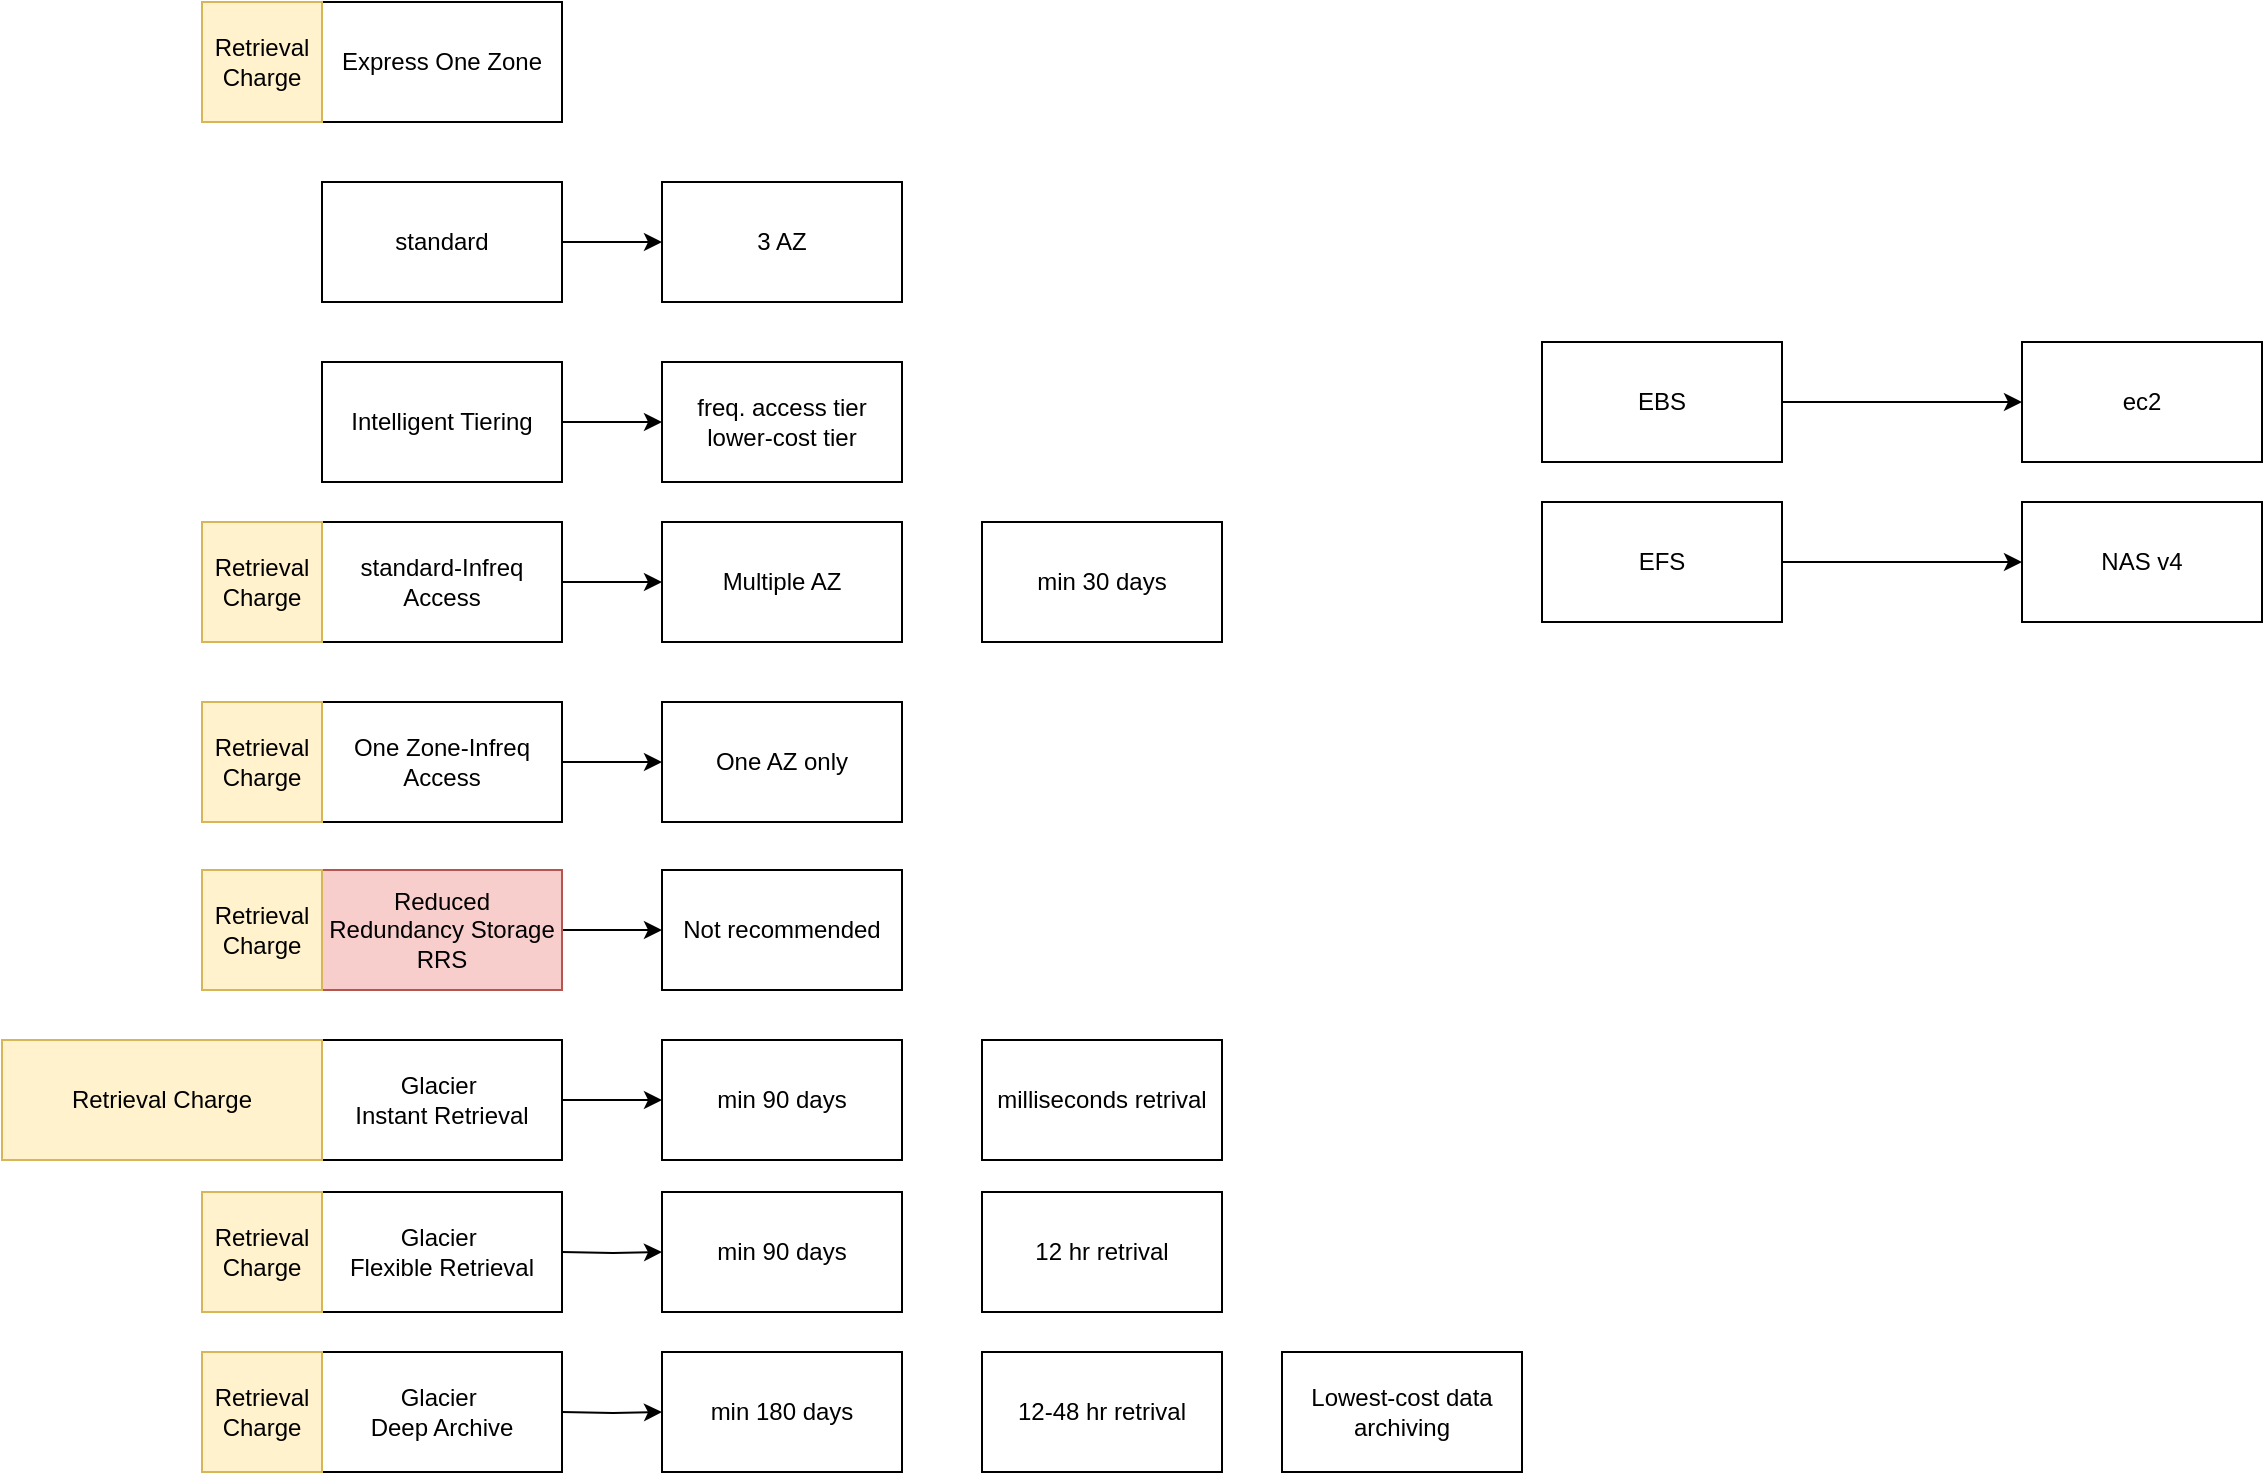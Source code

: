 <mxfile version="24.8.3" pages="3">
  <diagram name="S3" id="NUI4hM4tszNIx6ZBqlHi">
    <mxGraphModel dx="2261" dy="772" grid="1" gridSize="10" guides="1" tooltips="1" connect="1" arrows="1" fold="1" page="1" pageScale="1" pageWidth="827" pageHeight="1169" math="0" shadow="0">
      <root>
        <mxCell id="0" />
        <mxCell id="1" parent="0" />
        <mxCell id="0AG7UvMi_JRd-4SCO787-3" style="edgeStyle=orthogonalEdgeStyle;rounded=0;orthogonalLoop=1;jettySize=auto;html=1;entryX=0;entryY=0.5;entryDx=0;entryDy=0;" parent="1" source="elhGvLy1oSMoWto0bze5-1" target="0AG7UvMi_JRd-4SCO787-2" edge="1">
          <mxGeometry relative="1" as="geometry" />
        </mxCell>
        <mxCell id="elhGvLy1oSMoWto0bze5-1" value="standard" style="rounded=0;whiteSpace=wrap;html=1;" parent="1" vertex="1">
          <mxGeometry x="150" y="190" width="120" height="60" as="geometry" />
        </mxCell>
        <mxCell id="elhGvLy1oSMoWto0bze5-13" style="edgeStyle=orthogonalEdgeStyle;rounded=0;orthogonalLoop=1;jettySize=auto;html=1;" parent="1" source="elhGvLy1oSMoWto0bze5-2" target="elhGvLy1oSMoWto0bze5-12" edge="1">
          <mxGeometry relative="1" as="geometry" />
        </mxCell>
        <mxCell id="elhGvLy1oSMoWto0bze5-2" value="Intelligent Tiering" style="rounded=0;whiteSpace=wrap;html=1;" parent="1" vertex="1">
          <mxGeometry x="150" y="280" width="120" height="60" as="geometry" />
        </mxCell>
        <mxCell id="elhGvLy1oSMoWto0bze5-11" style="edgeStyle=orthogonalEdgeStyle;rounded=0;orthogonalLoop=1;jettySize=auto;html=1;" parent="1" source="elhGvLy1oSMoWto0bze5-4" target="elhGvLy1oSMoWto0bze5-10" edge="1">
          <mxGeometry relative="1" as="geometry" />
        </mxCell>
        <mxCell id="elhGvLy1oSMoWto0bze5-4" value="standard-Infreq Access" style="rounded=0;whiteSpace=wrap;html=1;" parent="1" vertex="1">
          <mxGeometry x="150" y="360" width="120" height="60" as="geometry" />
        </mxCell>
        <mxCell id="elhGvLy1oSMoWto0bze5-7" style="edgeStyle=orthogonalEdgeStyle;rounded=0;orthogonalLoop=1;jettySize=auto;html=1;" parent="1" source="elhGvLy1oSMoWto0bze5-5" target="elhGvLy1oSMoWto0bze5-6" edge="1">
          <mxGeometry relative="1" as="geometry" />
        </mxCell>
        <mxCell id="elhGvLy1oSMoWto0bze5-5" value="One Zone-Infreq Access" style="rounded=0;whiteSpace=wrap;html=1;" parent="1" vertex="1">
          <mxGeometry x="150" y="450" width="120" height="60" as="geometry" />
        </mxCell>
        <mxCell id="elhGvLy1oSMoWto0bze5-6" value="One AZ only" style="rounded=0;whiteSpace=wrap;html=1;" parent="1" vertex="1">
          <mxGeometry x="320" y="450" width="120" height="60" as="geometry" />
        </mxCell>
        <mxCell id="elhGvLy1oSMoWto0bze5-10" value="Multiple AZ" style="rounded=0;whiteSpace=wrap;html=1;" parent="1" vertex="1">
          <mxGeometry x="320" y="360" width="120" height="60" as="geometry" />
        </mxCell>
        <mxCell id="elhGvLy1oSMoWto0bze5-12" value="freq. access tier&lt;div&gt;lower-cost tier&lt;/div&gt;" style="rounded=0;whiteSpace=wrap;html=1;" parent="1" vertex="1">
          <mxGeometry x="320" y="280" width="120" height="60" as="geometry" />
        </mxCell>
        <mxCell id="elhGvLy1oSMoWto0bze5-16" style="edgeStyle=orthogonalEdgeStyle;rounded=0;orthogonalLoop=1;jettySize=auto;html=1;" parent="1" source="elhGvLy1oSMoWto0bze5-14" target="elhGvLy1oSMoWto0bze5-15" edge="1">
          <mxGeometry relative="1" as="geometry" />
        </mxCell>
        <mxCell id="elhGvLy1oSMoWto0bze5-14" value="Reduced Redundancy Storage&lt;div&gt;RRS&lt;/div&gt;" style="rounded=0;whiteSpace=wrap;html=1;fillColor=#f8cecc;strokeColor=#b85450;" parent="1" vertex="1">
          <mxGeometry x="150" y="534" width="120" height="60" as="geometry" />
        </mxCell>
        <mxCell id="elhGvLy1oSMoWto0bze5-15" value="Not recommended" style="rounded=0;whiteSpace=wrap;html=1;" parent="1" vertex="1">
          <mxGeometry x="320" y="534" width="120" height="60" as="geometry" />
        </mxCell>
        <mxCell id="elhGvLy1oSMoWto0bze5-19" style="edgeStyle=orthogonalEdgeStyle;rounded=0;orthogonalLoop=1;jettySize=auto;html=1;" parent="1" source="elhGvLy1oSMoWto0bze5-17" target="elhGvLy1oSMoWto0bze5-18" edge="1">
          <mxGeometry relative="1" as="geometry" />
        </mxCell>
        <mxCell id="elhGvLy1oSMoWto0bze5-17" value="Glacier&amp;nbsp;&lt;div&gt;Instant Retrieval&lt;/div&gt;" style="rounded=0;whiteSpace=wrap;html=1;" parent="1" vertex="1">
          <mxGeometry x="150" y="619" width="120" height="60" as="geometry" />
        </mxCell>
        <mxCell id="elhGvLy1oSMoWto0bze5-18" value="min 90 days" style="rounded=0;whiteSpace=wrap;html=1;" parent="1" vertex="1">
          <mxGeometry x="320" y="619" width="120" height="60" as="geometry" />
        </mxCell>
        <mxCell id="elhGvLy1oSMoWto0bze5-20" value="Glacier&amp;nbsp;&lt;div&gt;Flexible Retrieval&lt;/div&gt;" style="rounded=0;whiteSpace=wrap;html=1;" parent="1" vertex="1">
          <mxGeometry x="150" y="695" width="120" height="60" as="geometry" />
        </mxCell>
        <mxCell id="elhGvLy1oSMoWto0bze5-21" value="Glacier&amp;nbsp;&lt;div&gt;Deep Archive&lt;/div&gt;" style="rounded=0;whiteSpace=wrap;html=1;" parent="1" vertex="1">
          <mxGeometry x="150" y="775" width="120" height="60" as="geometry" />
        </mxCell>
        <mxCell id="elhGvLy1oSMoWto0bze5-22" style="edgeStyle=orthogonalEdgeStyle;rounded=0;orthogonalLoop=1;jettySize=auto;html=1;" parent="1" target="elhGvLy1oSMoWto0bze5-23" edge="1">
          <mxGeometry relative="1" as="geometry">
            <mxPoint x="270" y="805" as="sourcePoint" />
          </mxGeometry>
        </mxCell>
        <mxCell id="elhGvLy1oSMoWto0bze5-23" value="min 180 days" style="rounded=0;whiteSpace=wrap;html=1;" parent="1" vertex="1">
          <mxGeometry x="320" y="775" width="120" height="60" as="geometry" />
        </mxCell>
        <mxCell id="elhGvLy1oSMoWto0bze5-26" style="edgeStyle=orthogonalEdgeStyle;rounded=0;orthogonalLoop=1;jettySize=auto;html=1;" parent="1" target="elhGvLy1oSMoWto0bze5-27" edge="1">
          <mxGeometry relative="1" as="geometry">
            <mxPoint x="270" y="725" as="sourcePoint" />
          </mxGeometry>
        </mxCell>
        <mxCell id="elhGvLy1oSMoWto0bze5-27" value="min 90 days" style="rounded=0;whiteSpace=wrap;html=1;" parent="1" vertex="1">
          <mxGeometry x="320" y="695" width="120" height="60" as="geometry" />
        </mxCell>
        <mxCell id="elhGvLy1oSMoWto0bze5-28" value="Lowest-cost data archiving" style="rounded=0;whiteSpace=wrap;html=1;" parent="1" vertex="1">
          <mxGeometry x="630" y="775" width="120" height="60" as="geometry" />
        </mxCell>
        <mxCell id="elhGvLy1oSMoWto0bze5-39" value="Express One Zone" style="rounded=0;whiteSpace=wrap;html=1;" parent="1" vertex="1">
          <mxGeometry x="150" y="100" width="120" height="60" as="geometry" />
        </mxCell>
        <mxCell id="elhGvLy1oSMoWto0bze5-41" value="Retrieval Charge" style="whiteSpace=wrap;html=1;aspect=fixed;fillColor=#fff2cc;strokeColor=#d6b656;" parent="1" vertex="1">
          <mxGeometry x="90" y="100" width="60" height="60" as="geometry" />
        </mxCell>
        <mxCell id="elhGvLy1oSMoWto0bze5-42" value="Retrieval Charge" style="whiteSpace=wrap;html=1;aspect=fixed;fillColor=#fff2cc;strokeColor=#d6b656;" parent="1" vertex="1">
          <mxGeometry x="90" y="360" width="60" height="60" as="geometry" />
        </mxCell>
        <mxCell id="elhGvLy1oSMoWto0bze5-44" value="Retrieval Charge" style="whiteSpace=wrap;html=1;aspect=fixed;fillColor=#fff2cc;strokeColor=#d6b656;" parent="1" vertex="1">
          <mxGeometry x="90" y="450" width="60" height="60" as="geometry" />
        </mxCell>
        <mxCell id="elhGvLy1oSMoWto0bze5-45" value="Retrieval Charge" style="whiteSpace=wrap;html=1;aspect=fixed;fillColor=#fff2cc;strokeColor=#d6b656;" parent="1" vertex="1">
          <mxGeometry x="90" y="534" width="60" height="60" as="geometry" />
        </mxCell>
        <mxCell id="elhGvLy1oSMoWto0bze5-46" value="Retrieval Charge" style="whiteSpace=wrap;html=1;fillColor=#fff2cc;strokeColor=#d6b656;" parent="1" vertex="1">
          <mxGeometry x="-10" y="619" width="160" height="60" as="geometry" />
        </mxCell>
        <mxCell id="elhGvLy1oSMoWto0bze5-47" value="Retrieval Charge" style="whiteSpace=wrap;html=1;aspect=fixed;fillColor=#fff2cc;strokeColor=#d6b656;" parent="1" vertex="1">
          <mxGeometry x="90" y="695" width="60" height="60" as="geometry" />
        </mxCell>
        <mxCell id="elhGvLy1oSMoWto0bze5-48" value="Retrieval Charge" style="whiteSpace=wrap;html=1;aspect=fixed;fillColor=#fff2cc;strokeColor=#d6b656;" parent="1" vertex="1">
          <mxGeometry x="90" y="775" width="60" height="60" as="geometry" />
        </mxCell>
        <mxCell id="0AG7UvMi_JRd-4SCO787-1" value="12-48 hr retrival" style="rounded=0;whiteSpace=wrap;html=1;" parent="1" vertex="1">
          <mxGeometry x="480" y="775" width="120" height="60" as="geometry" />
        </mxCell>
        <mxCell id="0AG7UvMi_JRd-4SCO787-2" value="3 AZ" style="rounded=0;whiteSpace=wrap;html=1;" parent="1" vertex="1">
          <mxGeometry x="320" y="190" width="120" height="60" as="geometry" />
        </mxCell>
        <mxCell id="0AG7UvMi_JRd-4SCO787-5" value="min 30 days" style="rounded=0;whiteSpace=wrap;html=1;" parent="1" vertex="1">
          <mxGeometry x="480" y="360" width="120" height="60" as="geometry" />
        </mxCell>
        <mxCell id="0AG7UvMi_JRd-4SCO787-9" style="edgeStyle=orthogonalEdgeStyle;rounded=0;orthogonalLoop=1;jettySize=auto;html=1;entryX=0;entryY=0.5;entryDx=0;entryDy=0;" parent="1" source="0AG7UvMi_JRd-4SCO787-6" target="0AG7UvMi_JRd-4SCO787-7" edge="1">
          <mxGeometry relative="1" as="geometry" />
        </mxCell>
        <mxCell id="0AG7UvMi_JRd-4SCO787-6" value="EBS" style="rounded=0;whiteSpace=wrap;html=1;" parent="1" vertex="1">
          <mxGeometry x="760" y="270" width="120" height="60" as="geometry" />
        </mxCell>
        <mxCell id="0AG7UvMi_JRd-4SCO787-7" value="ec2" style="rounded=0;whiteSpace=wrap;html=1;" parent="1" vertex="1">
          <mxGeometry x="1000" y="270" width="120" height="60" as="geometry" />
        </mxCell>
        <mxCell id="0AG7UvMi_JRd-4SCO787-12" style="edgeStyle=orthogonalEdgeStyle;rounded=0;orthogonalLoop=1;jettySize=auto;html=1;entryX=0;entryY=0.5;entryDx=0;entryDy=0;" parent="1" source="0AG7UvMi_JRd-4SCO787-10" target="0AG7UvMi_JRd-4SCO787-11" edge="1">
          <mxGeometry relative="1" as="geometry" />
        </mxCell>
        <mxCell id="0AG7UvMi_JRd-4SCO787-10" value="EFS" style="rounded=0;whiteSpace=wrap;html=1;" parent="1" vertex="1">
          <mxGeometry x="760" y="350" width="120" height="60" as="geometry" />
        </mxCell>
        <mxCell id="0AG7UvMi_JRd-4SCO787-11" value="NAS v4" style="rounded=0;whiteSpace=wrap;html=1;" parent="1" vertex="1">
          <mxGeometry x="1000" y="350" width="120" height="60" as="geometry" />
        </mxCell>
        <mxCell id="0AG7UvMi_JRd-4SCO787-13" value="milliseconds retrival" style="rounded=0;whiteSpace=wrap;html=1;" parent="1" vertex="1">
          <mxGeometry x="480" y="619" width="120" height="60" as="geometry" />
        </mxCell>
        <mxCell id="0AG7UvMi_JRd-4SCO787-14" value="12 hr retrival" style="rounded=0;whiteSpace=wrap;html=1;" parent="1" vertex="1">
          <mxGeometry x="480" y="695" width="120" height="60" as="geometry" />
        </mxCell>
      </root>
    </mxGraphModel>
  </diagram>
  <diagram id="IHwlSBnPRZBjwduSqOJk" name="vpc">
    <mxGraphModel dx="1434" dy="772" grid="1" gridSize="10" guides="1" tooltips="1" connect="1" arrows="1" fold="1" page="1" pageScale="1" pageWidth="827" pageHeight="1169" math="0" shadow="0">
      <root>
        <mxCell id="0" />
        <mxCell id="1" parent="0" />
        <mxCell id="mi6nLPjGyi6vEEibymme-20" style="edgeStyle=orthogonalEdgeStyle;rounded=0;orthogonalLoop=1;jettySize=auto;html=1;" parent="1" source="mi6nLPjGyi6vEEibymme-1" target="mi6nLPjGyi6vEEibymme-19" edge="1">
          <mxGeometry relative="1" as="geometry" />
        </mxCell>
        <mxCell id="mi6nLPjGyi6vEEibymme-22" style="edgeStyle=orthogonalEdgeStyle;rounded=0;orthogonalLoop=1;jettySize=auto;html=1;" parent="1" source="mi6nLPjGyi6vEEibymme-1" target="mi6nLPjGyi6vEEibymme-21" edge="1">
          <mxGeometry relative="1" as="geometry" />
        </mxCell>
        <mxCell id="mi6nLPjGyi6vEEibymme-1" value="&lt;a style=&quot;background-color: rgb(255, 255, 255); text-decoration-line: none; font-family: &amp;quot;Amazon Ember&amp;quot;, Helvetica, Arial, sans-serif; font-size: 16px; text-align: start;&quot; href=&quot;https://docs.aws.amazon.com/whitepapers/latest/aws-vpc-connectivity-options/vpc-peering.html&quot;&gt;VPC peering&lt;/a&gt;" style="rounded=0;whiteSpace=wrap;html=1;" parent="1" vertex="1">
          <mxGeometry x="240" y="160" width="120" height="60" as="geometry" />
        </mxCell>
        <mxCell id="mi6nLPjGyi6vEEibymme-18" style="edgeStyle=orthogonalEdgeStyle;rounded=0;orthogonalLoop=1;jettySize=auto;html=1;" parent="1" source="mi6nLPjGyi6vEEibymme-2" target="mi6nLPjGyi6vEEibymme-17" edge="1">
          <mxGeometry relative="1" as="geometry" />
        </mxCell>
        <mxCell id="mi6nLPjGyi6vEEibymme-2" value="&lt;a style=&quot;background-color: rgb(255, 255, 255); text-decoration-line: none; font-family: &amp;quot;Amazon Ember&amp;quot;, Helvetica, Arial, sans-serif; font-size: 16px; text-align: start;&quot; href=&quot;https://docs.aws.amazon.com/whitepapers/latest/aws-vpc-connectivity-options/aws-transit-gateway.html&quot;&gt;AWS Transit Gateway&lt;/a&gt;" style="rounded=0;whiteSpace=wrap;html=1;" parent="1" vertex="1">
          <mxGeometry x="240" y="280" width="120" height="60" as="geometry" />
        </mxCell>
        <mxCell id="mi6nLPjGyi6vEEibymme-16" style="edgeStyle=orthogonalEdgeStyle;rounded=0;orthogonalLoop=1;jettySize=auto;html=1;exitX=1;exitY=0.5;exitDx=0;exitDy=0;" parent="1" source="rk3Y8UDsIevRa89_hVk4-2" target="mi6nLPjGyi6vEEibymme-15" edge="1">
          <mxGeometry relative="1" as="geometry" />
        </mxCell>
        <mxCell id="mi6nLPjGyi6vEEibymme-23" style="edgeStyle=orthogonalEdgeStyle;rounded=0;orthogonalLoop=1;jettySize=auto;html=1;" parent="1" source="mi6nLPjGyi6vEEibymme-3" target="mi6nLPjGyi6vEEibymme-24" edge="1">
          <mxGeometry relative="1" as="geometry">
            <mxPoint x="170" y="430" as="targetPoint" />
          </mxGeometry>
        </mxCell>
        <mxCell id="rk3Y8UDsIevRa89_hVk4-3" style="edgeStyle=orthogonalEdgeStyle;rounded=0;orthogonalLoop=1;jettySize=auto;html=1;" edge="1" parent="1" source="mi6nLPjGyi6vEEibymme-3" target="rk3Y8UDsIevRa89_hVk4-2">
          <mxGeometry relative="1" as="geometry" />
        </mxCell>
        <mxCell id="mi6nLPjGyi6vEEibymme-3" value="&lt;a style=&quot;background-color: rgb(255, 255, 255); text-decoration-line: none; font-family: &amp;quot;Amazon Ember&amp;quot;, Helvetica, Arial, sans-serif; font-size: 16px; text-align: start;&quot; href=&quot;https://docs.aws.amazon.com/whitepapers/latest/aws-vpc-connectivity-options/aws-privatelink.html&quot;&gt;AWS PrivateLink&lt;/a&gt;" style="rounded=0;whiteSpace=wrap;html=1;" parent="1" vertex="1">
          <mxGeometry x="240" y="400" width="120" height="60" as="geometry" />
        </mxCell>
        <mxCell id="mi6nLPjGyi6vEEibymme-10" style="edgeStyle=orthogonalEdgeStyle;rounded=0;orthogonalLoop=1;jettySize=auto;html=1;entryX=0;entryY=0.25;entryDx=0;entryDy=0;" parent="1" source="mi6nLPjGyi6vEEibymme-4" target="mi6nLPjGyi6vEEibymme-9" edge="1">
          <mxGeometry relative="1" as="geometry" />
        </mxCell>
        <mxCell id="mi6nLPjGyi6vEEibymme-13" style="edgeStyle=orthogonalEdgeStyle;rounded=0;orthogonalLoop=1;jettySize=auto;html=1;entryX=0.5;entryY=0;entryDx=0;entryDy=0;" parent="1" source="mi6nLPjGyi6vEEibymme-4" target="mi6nLPjGyi6vEEibymme-12" edge="1">
          <mxGeometry relative="1" as="geometry" />
        </mxCell>
        <mxCell id="mi6nLPjGyi6vEEibymme-4" value="&lt;a style=&quot;background-color: rgb(255, 255, 255); text-decoration-line: none; font-family: &amp;quot;Amazon Ember&amp;quot;, Helvetica, Arial, sans-serif; font-size: 16px; text-align: start;&quot; href=&quot;https://docs.aws.amazon.com/whitepapers/latest/aws-vpc-connectivity-options/software-vpn-1.html&quot;&gt;Software VPN&lt;/a&gt;" style="rounded=0;whiteSpace=wrap;html=1;" parent="1" vertex="1">
          <mxGeometry x="240" y="525" width="120" height="60" as="geometry" />
        </mxCell>
        <mxCell id="mi6nLPjGyi6vEEibymme-7" style="edgeStyle=orthogonalEdgeStyle;rounded=0;orthogonalLoop=1;jettySize=auto;html=1;" parent="1" source="mi6nLPjGyi6vEEibymme-5" target="mi6nLPjGyi6vEEibymme-8" edge="1">
          <mxGeometry relative="1" as="geometry">
            <mxPoint x="490" y="680" as="targetPoint" />
          </mxGeometry>
        </mxCell>
        <mxCell id="mi6nLPjGyi6vEEibymme-14" style="edgeStyle=orthogonalEdgeStyle;rounded=0;orthogonalLoop=1;jettySize=auto;html=1;entryX=0.5;entryY=1;entryDx=0;entryDy=0;" parent="1" source="mi6nLPjGyi6vEEibymme-5" target="mi6nLPjGyi6vEEibymme-12" edge="1">
          <mxGeometry relative="1" as="geometry" />
        </mxCell>
        <mxCell id="mi6nLPjGyi6vEEibymme-5" value="&lt;a style=&quot;background-color: rgb(255, 255, 255); text-decoration-line: none; font-family: &amp;quot;Amazon Ember&amp;quot;, Helvetica, Arial, sans-serif; font-size: 16px; text-align: start;&quot; href=&quot;https://docs.aws.amazon.com/whitepapers/latest/aws-vpc-connectivity-options/software-vpn-to-aws-site-to-site-vpn.html&quot;&gt;Software VPN-to-AWS Site-to-Site VPN&lt;/a&gt;" style="rounded=0;whiteSpace=wrap;html=1;" parent="1" vertex="1">
          <mxGeometry x="240" y="660" width="120" height="60" as="geometry" />
        </mxCell>
        <mxCell id="mi6nLPjGyi6vEEibymme-8" value="&lt;span style=&quot;color: rgb(22, 25, 31); font-family: &amp;quot;Amazon Ember&amp;quot;, Helvetica, Arial, sans-serif; font-size: 16px; text-align: start; background-color: rgb(255, 255, 255);&quot;&gt;IPsec VPN&amp;nbsp;&lt;/span&gt;" style="rounded=0;whiteSpace=wrap;html=1;" parent="1" vertex="1">
          <mxGeometry x="510" y="690" width="120" height="60" as="geometry" />
        </mxCell>
        <mxCell id="mi6nLPjGyi6vEEibymme-9" value="&lt;span style=&quot;color: rgb(22, 25, 31); font-family: &amp;quot;Amazon Ember&amp;quot;, Helvetica, Arial, sans-serif; font-size: 16px; text-align: start; background-color: rgb(255, 255, 255);&quot;&gt;network bottleneck&lt;/span&gt;" style="rounded=0;whiteSpace=wrap;html=1;" parent="1" vertex="1">
          <mxGeometry x="510" y="540" width="120" height="60" as="geometry" />
        </mxCell>
        <mxCell id="mi6nLPjGyi6vEEibymme-11" style="edgeStyle=orthogonalEdgeStyle;rounded=0;orthogonalLoop=1;jettySize=auto;html=1;entryX=0;entryY=0.75;entryDx=0;entryDy=0;" parent="1" source="mi6nLPjGyi6vEEibymme-5" target="mi6nLPjGyi6vEEibymme-9" edge="1">
          <mxGeometry relative="1" as="geometry" />
        </mxCell>
        <mxCell id="mi6nLPjGyi6vEEibymme-12" value="&lt;div style=&quot;text-align: start;&quot;&gt;&lt;span style=&quot;background-color: initial; font-size: 16px;&quot;&gt;&lt;font face=&quot;Amazon Ember, Helvetica, Arial, sans-serif&quot; color=&quot;#16191f&quot;&gt;High availability&lt;/font&gt;&lt;/span&gt;&lt;/div&gt;" style="rounded=0;whiteSpace=wrap;html=1;" parent="1" vertex="1">
          <mxGeometry x="50" y="585" width="120" height="60" as="geometry" />
        </mxCell>
        <mxCell id="mi6nLPjGyi6vEEibymme-15" value="&lt;span style=&quot;color: rgb(51, 51, 51); font-family: AmazonEmber, &amp;quot;Helvetica Neue&amp;quot;, Helvetica, Arial, sans-serif; font-size: 14px; text-align: start;&quot;&gt;Across AWS Regions using&amp;nbsp;&lt;/span&gt;&lt;div&gt;&lt;span style=&quot;color: rgb(51, 51, 51); font-family: AmazonEmber, &amp;quot;Helvetica Neue&amp;quot;, Helvetica, Arial, sans-serif; font-size: 14px; text-align: start;&quot;&gt;Inter-Region VPC Peering&lt;/span&gt;&lt;/div&gt;" style="rounded=0;whiteSpace=wrap;html=1;" parent="1" vertex="1">
          <mxGeometry x="650" y="400" width="240" height="60" as="geometry" />
        </mxCell>
        <mxCell id="mi6nLPjGyi6vEEibymme-17" value="&lt;span style=&quot;color: rgb(22, 25, 31); font-family: &amp;quot;Amazon Ember&amp;quot;, Helvetica, Arial, sans-serif; font-size: 16px; text-align: start; background-color: rgb(255, 255, 255);&quot;&gt;&amp;nbsp;static routes&lt;/span&gt;" style="rounded=0;whiteSpace=wrap;html=1;" parent="1" vertex="1">
          <mxGeometry x="440" y="280" width="120" height="60" as="geometry" />
        </mxCell>
        <mxCell id="mi6nLPjGyi6vEEibymme-19" value="&lt;span style=&quot;color: rgb(22, 25, 31); font-family: &amp;quot;Amazon Ember&amp;quot;, Helvetica, Arial, sans-serif; font-size: 16px; text-align: start; background-color: rgb(255, 255, 255);&quot;&gt;No Transitive peering relationships&lt;/span&gt;" style="rounded=0;whiteSpace=wrap;html=1;" parent="1" vertex="1">
          <mxGeometry x="440" y="160" width="120" height="60" as="geometry" />
        </mxCell>
        <mxCell id="mi6nLPjGyi6vEEibymme-21" value="&lt;span style=&quot;color: rgb(22, 25, 31); font-family: &amp;quot;Amazon Ember&amp;quot;, Helvetica, Arial, sans-serif; font-size: 16px; text-align: start; background-color: rgb(255, 255, 255);&quot;&gt;Difficult to manage at scale&lt;/span&gt;" style="rounded=0;whiteSpace=wrap;html=1;" parent="1" vertex="1">
          <mxGeometry x="50" y="160" width="120" height="60" as="geometry" />
        </mxCell>
        <mxCell id="mi6nLPjGyi6vEEibymme-24" value="&lt;span style=&quot;color: rgb(22, 25, 31); font-family: &amp;quot;Amazon Ember&amp;quot;, Helvetica, Arial, sans-serif; font-size: 16px; text-align: start; background-color: rgb(255, 255, 255);&quot;&gt;Interface endpoints&lt;/span&gt;" style="rounded=0;whiteSpace=wrap;html=1;" parent="1" vertex="1">
          <mxGeometry x="50" y="400" width="120" height="60" as="geometry" />
        </mxCell>
        <mxCell id="rk3Y8UDsIevRa89_hVk4-2" value="Same Region only" style="rounded=0;whiteSpace=wrap;html=1;" vertex="1" parent="1">
          <mxGeometry x="440" y="400" width="120" height="60" as="geometry" />
        </mxCell>
      </root>
    </mxGraphModel>
  </diagram>
  <diagram id="VzVv5OnIGod3jgw4EcCG" name="ec2">
    <mxGraphModel dx="2261" dy="772" grid="1" gridSize="10" guides="1" tooltips="1" connect="1" arrows="1" fold="1" page="1" pageScale="1" pageWidth="827" pageHeight="1169" math="0" shadow="0">
      <root>
        <mxCell id="0" />
        <mxCell id="1" parent="0" />
        <mxCell id="x4cfrqWvNifw0V-jCvZV-17" style="edgeStyle=orthogonalEdgeStyle;rounded=0;orthogonalLoop=1;jettySize=auto;html=1;entryX=0.5;entryY=0;entryDx=0;entryDy=0;" edge="1" parent="1" source="x4cfrqWvNifw0V-jCvZV-1" target="x4cfrqWvNifw0V-jCvZV-9">
          <mxGeometry relative="1" as="geometry" />
        </mxCell>
        <mxCell id="x4cfrqWvNifw0V-jCvZV-18" style="edgeStyle=orthogonalEdgeStyle;rounded=0;orthogonalLoop=1;jettySize=auto;html=1;" edge="1" parent="1" source="x4cfrqWvNifw0V-jCvZV-1" target="x4cfrqWvNifw0V-jCvZV-8">
          <mxGeometry relative="1" as="geometry" />
        </mxCell>
        <mxCell id="x4cfrqWvNifw0V-jCvZV-29" style="edgeStyle=orthogonalEdgeStyle;rounded=0;orthogonalLoop=1;jettySize=auto;html=1;entryX=0.5;entryY=1;entryDx=0;entryDy=0;" edge="1" parent="1" source="x4cfrqWvNifw0V-jCvZV-1" target="x4cfrqWvNifw0V-jCvZV-27">
          <mxGeometry relative="1" as="geometry" />
        </mxCell>
        <mxCell id="x4cfrqWvNifw0V-jCvZV-31" style="edgeStyle=orthogonalEdgeStyle;rounded=0;orthogonalLoop=1;jettySize=auto;html=1;entryX=0;entryY=0.5;entryDx=0;entryDy=0;" edge="1" parent="1" source="x4cfrqWvNifw0V-jCvZV-1" target="x4cfrqWvNifw0V-jCvZV-30">
          <mxGeometry relative="1" as="geometry" />
        </mxCell>
        <mxCell id="x4cfrqWvNifw0V-jCvZV-34" style="edgeStyle=orthogonalEdgeStyle;rounded=0;orthogonalLoop=1;jettySize=auto;html=1;" edge="1" parent="1" source="x4cfrqWvNifw0V-jCvZV-1" target="x4cfrqWvNifw0V-jCvZV-32">
          <mxGeometry relative="1" as="geometry" />
        </mxCell>
        <mxCell id="x4cfrqWvNifw0V-jCvZV-41" style="edgeStyle=orthogonalEdgeStyle;rounded=0;orthogonalLoop=1;jettySize=auto;html=1;entryX=0.5;entryY=0;entryDx=0;entryDy=0;" edge="1" parent="1" source="x4cfrqWvNifw0V-jCvZV-1" target="x4cfrqWvNifw0V-jCvZV-35">
          <mxGeometry relative="1" as="geometry">
            <Array as="points">
              <mxPoint x="490" y="290" />
              <mxPoint x="490" y="400" />
            </Array>
          </mxGeometry>
        </mxCell>
        <mxCell id="x4cfrqWvNifw0V-jCvZV-1" value="ec2" style="rounded=0;whiteSpace=wrap;html=1;" vertex="1" parent="1">
          <mxGeometry x="350" y="260" width="120" height="60" as="geometry" />
        </mxCell>
        <mxCell id="x4cfrqWvNifw0V-jCvZV-2" value="instance store" style="rounded=0;whiteSpace=wrap;html=1;" vertex="1" parent="1">
          <mxGeometry x="350" y="320" width="60" height="40" as="geometry" />
        </mxCell>
        <mxCell id="x4cfrqWvNifw0V-jCvZV-3" value="M (Medium)" style="rounded=0;whiteSpace=wrap;html=1;" vertex="1" parent="1">
          <mxGeometry x="940" y="110" width="120" height="60" as="geometry" />
        </mxCell>
        <mxCell id="x4cfrqWvNifw0V-jCvZV-4" value="I(Storage)" style="rounded=0;whiteSpace=wrap;html=1;" vertex="1" parent="1">
          <mxGeometry x="940" y="200" width="120" height="60" as="geometry" />
        </mxCell>
        <mxCell id="x4cfrqWvNifw0V-jCvZV-5" value="C(CPU)" style="rounded=0;whiteSpace=wrap;html=1;" vertex="1" parent="1">
          <mxGeometry x="940" y="290" width="120" height="60" as="geometry" />
        </mxCell>
        <mxCell id="x4cfrqWvNifw0V-jCvZV-6" value="G(GPU)" style="rounded=0;whiteSpace=wrap;html=1;" vertex="1" parent="1">
          <mxGeometry x="940" y="380" width="120" height="60" as="geometry" />
        </mxCell>
        <mxCell id="x4cfrqWvNifw0V-jCvZV-7" value="R(Memory)" style="rounded=0;whiteSpace=wrap;html=1;" vertex="1" parent="1">
          <mxGeometry x="940" y="470" width="120" height="60" as="geometry" />
        </mxCell>
        <mxCell id="x4cfrqWvNifw0V-jCvZV-23" style="edgeStyle=orthogonalEdgeStyle;rounded=0;orthogonalLoop=1;jettySize=auto;html=1;entryX=1;entryY=0.5;entryDx=0;entryDy=0;" edge="1" parent="1" source="x4cfrqWvNifw0V-jCvZV-8" target="x4cfrqWvNifw0V-jCvZV-19">
          <mxGeometry relative="1" as="geometry" />
        </mxCell>
        <mxCell id="x4cfrqWvNifw0V-jCvZV-24" style="edgeStyle=orthogonalEdgeStyle;rounded=0;orthogonalLoop=1;jettySize=auto;html=1;" edge="1" parent="1" source="x4cfrqWvNifw0V-jCvZV-8" target="x4cfrqWvNifw0V-jCvZV-21">
          <mxGeometry relative="1" as="geometry" />
        </mxCell>
        <mxCell id="x4cfrqWvNifw0V-jCvZV-25" style="edgeStyle=orthogonalEdgeStyle;rounded=0;orthogonalLoop=1;jettySize=auto;html=1;entryX=1;entryY=0.75;entryDx=0;entryDy=0;" edge="1" parent="1" source="x4cfrqWvNifw0V-jCvZV-8" target="x4cfrqWvNifw0V-jCvZV-22">
          <mxGeometry relative="1" as="geometry" />
        </mxCell>
        <mxCell id="x4cfrqWvNifw0V-jCvZV-8" value="EBS" style="rounded=0;whiteSpace=wrap;html=1;" vertex="1" parent="1">
          <mxGeometry x="80" y="260" width="120" height="60" as="geometry" />
        </mxCell>
        <mxCell id="x4cfrqWvNifw0V-jCvZV-14" style="edgeStyle=orthogonalEdgeStyle;rounded=0;orthogonalLoop=1;jettySize=auto;html=1;entryX=0.5;entryY=0;entryDx=0;entryDy=0;" edge="1" parent="1" source="x4cfrqWvNifw0V-jCvZV-9" target="x4cfrqWvNifw0V-jCvZV-10">
          <mxGeometry relative="1" as="geometry" />
        </mxCell>
        <mxCell id="x4cfrqWvNifw0V-jCvZV-15" style="edgeStyle=orthogonalEdgeStyle;rounded=0;orthogonalLoop=1;jettySize=auto;html=1;entryX=0.5;entryY=0;entryDx=0;entryDy=0;" edge="1" parent="1" source="x4cfrqWvNifw0V-jCvZV-9" target="x4cfrqWvNifw0V-jCvZV-11">
          <mxGeometry relative="1" as="geometry" />
        </mxCell>
        <mxCell id="x4cfrqWvNifw0V-jCvZV-16" style="edgeStyle=orthogonalEdgeStyle;rounded=0;orthogonalLoop=1;jettySize=auto;html=1;entryX=0.5;entryY=0;entryDx=0;entryDy=0;" edge="1" parent="1" source="x4cfrqWvNifw0V-jCvZV-9" target="x4cfrqWvNifw0V-jCvZV-12">
          <mxGeometry relative="1" as="geometry">
            <mxPoint x="450" y="630" as="targetPoint" />
          </mxGeometry>
        </mxCell>
        <mxCell id="x4cfrqWvNifw0V-jCvZV-9" value="Tenancy" style="rounded=0;whiteSpace=wrap;html=1;" vertex="1" parent="1">
          <mxGeometry x="240" y="550" width="120" height="60" as="geometry" />
        </mxCell>
        <mxCell id="x4cfrqWvNifw0V-jCvZV-10" value="Shared" style="rounded=0;whiteSpace=wrap;html=1;" vertex="1" parent="1">
          <mxGeometry x="110" y="640" width="120" height="60" as="geometry" />
        </mxCell>
        <mxCell id="x4cfrqWvNifw0V-jCvZV-11" value="Dedicated Instance" style="rounded=0;whiteSpace=wrap;html=1;" vertex="1" parent="1">
          <mxGeometry x="240" y="640" width="120" height="60" as="geometry" />
        </mxCell>
        <mxCell id="x4cfrqWvNifw0V-jCvZV-12" value="Dedicated Host" style="rounded=0;whiteSpace=wrap;html=1;" vertex="1" parent="1">
          <mxGeometry x="380" y="640" width="120" height="60" as="geometry" />
        </mxCell>
        <mxCell id="x4cfrqWvNifw0V-jCvZV-19" value="General Purpose SSD&lt;div&gt;3 IOPS/GB&lt;/div&gt;" style="rounded=0;whiteSpace=wrap;html=1;" vertex="1" parent="1">
          <mxGeometry x="-90" y="170" width="120" height="60" as="geometry" />
        </mxCell>
        <mxCell id="x4cfrqWvNifw0V-jCvZV-21" value="Provisioned IOPS SSD&lt;div&gt;20K IOPS&lt;/div&gt;" style="rounded=0;whiteSpace=wrap;html=1;" vertex="1" parent="1">
          <mxGeometry x="-90" y="260" width="120" height="60" as="geometry" />
        </mxCell>
        <mxCell id="x4cfrqWvNifw0V-jCvZV-22" value="Magenetic&lt;div&gt;100 IOPS&lt;/div&gt;" style="rounded=0;whiteSpace=wrap;html=1;" vertex="1" parent="1">
          <mxGeometry x="-90" y="340" width="120" height="60" as="geometry" />
        </mxCell>
        <mxCell id="x4cfrqWvNifw0V-jCvZV-26" value="EBS-Optimzied Instances" style="rounded=0;whiteSpace=wrap;html=1;" vertex="1" parent="1">
          <mxGeometry x="80" y="170" width="120" height="60" as="geometry" />
        </mxCell>
        <mxCell id="x4cfrqWvNifw0V-jCvZV-27" value="Snapshort" style="rounded=0;whiteSpace=wrap;html=1;" vertex="1" parent="1">
          <mxGeometry x="290" y="130" width="120" height="60" as="geometry" />
        </mxCell>
        <mxCell id="x4cfrqWvNifw0V-jCvZV-28" value="Region only" style="rounded=0;whiteSpace=wrap;html=1;" vertex="1" parent="1">
          <mxGeometry x="340" y="90" width="70" height="40" as="geometry" />
        </mxCell>
        <mxCell id="x4cfrqWvNifw0V-jCvZV-30" value="AMI" style="rounded=0;whiteSpace=wrap;html=1;" vertex="1" parent="1">
          <mxGeometry x="510" y="180" width="120" height="60" as="geometry" />
        </mxCell>
        <mxCell id="x4cfrqWvNifw0V-jCvZV-32" value="Bootstrapping" style="rounded=0;whiteSpace=wrap;html=1;" vertex="1" parent="1">
          <mxGeometry x="600" y="260" width="120" height="60" as="geometry" />
        </mxCell>
        <mxCell id="x4cfrqWvNifw0V-jCvZV-42" style="edgeStyle=orthogonalEdgeStyle;rounded=0;orthogonalLoop=1;jettySize=auto;html=1;entryX=0;entryY=0.5;entryDx=0;entryDy=0;" edge="1" parent="1" source="x4cfrqWvNifw0V-jCvZV-35" target="x4cfrqWvNifw0V-jCvZV-36">
          <mxGeometry relative="1" as="geometry" />
        </mxCell>
        <mxCell id="x4cfrqWvNifw0V-jCvZV-43" style="edgeStyle=orthogonalEdgeStyle;rounded=0;orthogonalLoop=1;jettySize=auto;html=1;entryX=0;entryY=0.5;entryDx=0;entryDy=0;" edge="1" parent="1" source="x4cfrqWvNifw0V-jCvZV-35" target="x4cfrqWvNifw0V-jCvZV-37">
          <mxGeometry relative="1" as="geometry" />
        </mxCell>
        <mxCell id="x4cfrqWvNifw0V-jCvZV-44" style="edgeStyle=orthogonalEdgeStyle;rounded=0;orthogonalLoop=1;jettySize=auto;html=1;entryX=0;entryY=0.5;entryDx=0;entryDy=0;" edge="1" parent="1" source="x4cfrqWvNifw0V-jCvZV-35" target="x4cfrqWvNifw0V-jCvZV-40">
          <mxGeometry relative="1" as="geometry" />
        </mxCell>
        <mxCell id="x4cfrqWvNifw0V-jCvZV-35" value="Pricing" style="rounded=0;whiteSpace=wrap;html=1;" vertex="1" parent="1">
          <mxGeometry x="445" y="420" width="90" height="40" as="geometry" />
        </mxCell>
        <mxCell id="x4cfrqWvNifw0V-jCvZV-36" value="On-Demand Instances" style="rounded=0;whiteSpace=wrap;html=1;" vertex="1" parent="1">
          <mxGeometry x="640" y="380" width="120" height="60" as="geometry" />
        </mxCell>
        <mxCell id="x4cfrqWvNifw0V-jCvZV-37" value="Reserved Instance" style="rounded=0;whiteSpace=wrap;html=1;" vertex="1" parent="1">
          <mxGeometry x="640" y="460" width="120" height="60" as="geometry" />
        </mxCell>
        <mxCell id="x4cfrqWvNifw0V-jCvZV-40" value="Sport Instance" style="rounded=0;whiteSpace=wrap;html=1;" vertex="1" parent="1">
          <mxGeometry x="640" y="540" width="120" height="60" as="geometry" />
        </mxCell>
      </root>
    </mxGraphModel>
  </diagram>
</mxfile>
